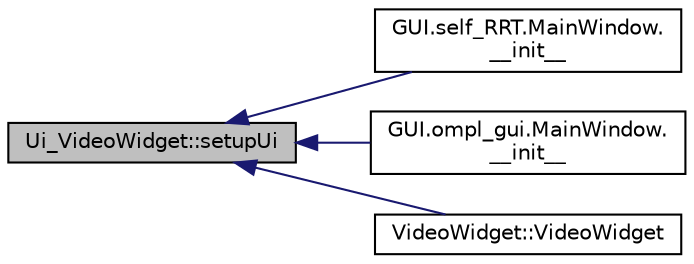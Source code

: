 digraph "Ui_VideoWidget::setupUi"
{
 // INTERACTIVE_SVG=YES
  edge [fontname="Helvetica",fontsize="10",labelfontname="Helvetica",labelfontsize="10"];
  node [fontname="Helvetica",fontsize="10",shape=record];
  rankdir="LR";
  Node1 [label="Ui_VideoWidget::setupUi",height=0.2,width=0.4,color="black", fillcolor="grey75", style="filled", fontcolor="black"];
  Node1 -> Node2 [dir="back",color="midnightblue",fontsize="10",style="solid",fontname="Helvetica"];
  Node2 [label="GUI.self_RRT.MainWindow.\l__init__",height=0.2,width=0.4,color="black", fillcolor="white", style="filled",URL="$d6/dc8/class_g_u_i_1_1self___r_r_t_1_1_main_window.html#a340b69dcea50ddf5ef010e7044e208c5"];
  Node1 -> Node3 [dir="back",color="midnightblue",fontsize="10",style="solid",fontname="Helvetica"];
  Node3 [label="GUI.ompl_gui.MainWindow.\l__init__",height=0.2,width=0.4,color="black", fillcolor="white", style="filled",URL="$da/d05/class_g_u_i_1_1ompl__gui_1_1_main_window.html#aee5a6d338deb5d595f09d8f3d81dc42c"];
  Node1 -> Node4 [dir="back",color="midnightblue",fontsize="10",style="solid",fontname="Helvetica"];
  Node4 [label="VideoWidget::VideoWidget",height=0.2,width=0.4,color="black", fillcolor="white", style="filled",URL="$db/df7/class_video_widget.html#a02b935c023f942b775b457fc519b8a78"];
}
